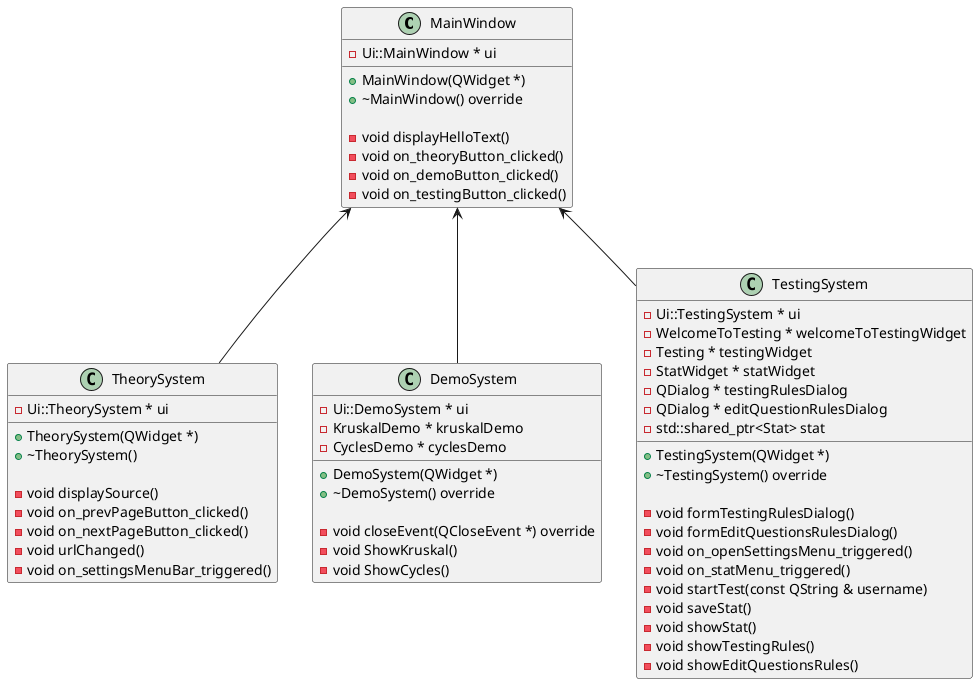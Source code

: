 @startuml
'https://plantuml.com/class-diagram

class MainWindow {
    - Ui::MainWindow * ui

    + MainWindow(QWidget *)
    + ~MainWindow() override

    - void displayHelloText()
    - void on_theoryButton_clicked()
    - void on_demoButton_clicked()
    - void on_testingButton_clicked()
}

class TheorySystem {
    - Ui::TheorySystem * ui

    + TheorySystem(QWidget *)
    + ~TheorySystem()

    - void displaySource()
    - void on_prevPageButton_clicked()
    - void on_nextPageButton_clicked()
    - void urlChanged()
    - void on_settingsMenuBar_triggered()
}
MainWindow <-- TheorySystem

class DemoSystem {
	- Ui::DemoSystem * ui
	- KruskalDemo * kruskalDemo
	- CyclesDemo * cyclesDemo

	+ DemoSystem(QWidget *)
	+ ~DemoSystem() override

	- void closeEvent(QCloseEvent *) override
	- void ShowKruskal()
	- void ShowCycles()
}
MainWindow <-- DemoSystem

class TestingSystem {
	- Ui::TestingSystem * ui
	- WelcomeToTesting * welcomeToTestingWidget
	- Testing * testingWidget
	- StatWidget * statWidget
	- QDialog * testingRulesDialog
    - QDialog * editQuestionRulesDialog
	- std::shared_ptr<Stat> stat

	+ TestingSystem(QWidget *)
	+ ~TestingSystem() override

	- void formTestingRulesDialog()
    - void formEditQuestionsRulesDialog()
	- void on_openSettingsMenu_triggered()
	- void on_statMenu_triggered()
	- void startTest(const QString & username)
	- void saveStat()
	- void showStat()
	- void showTestingRules()
    - void showEditQuestionsRules()
}
MainWindow <-- TestingSystem

@enduml